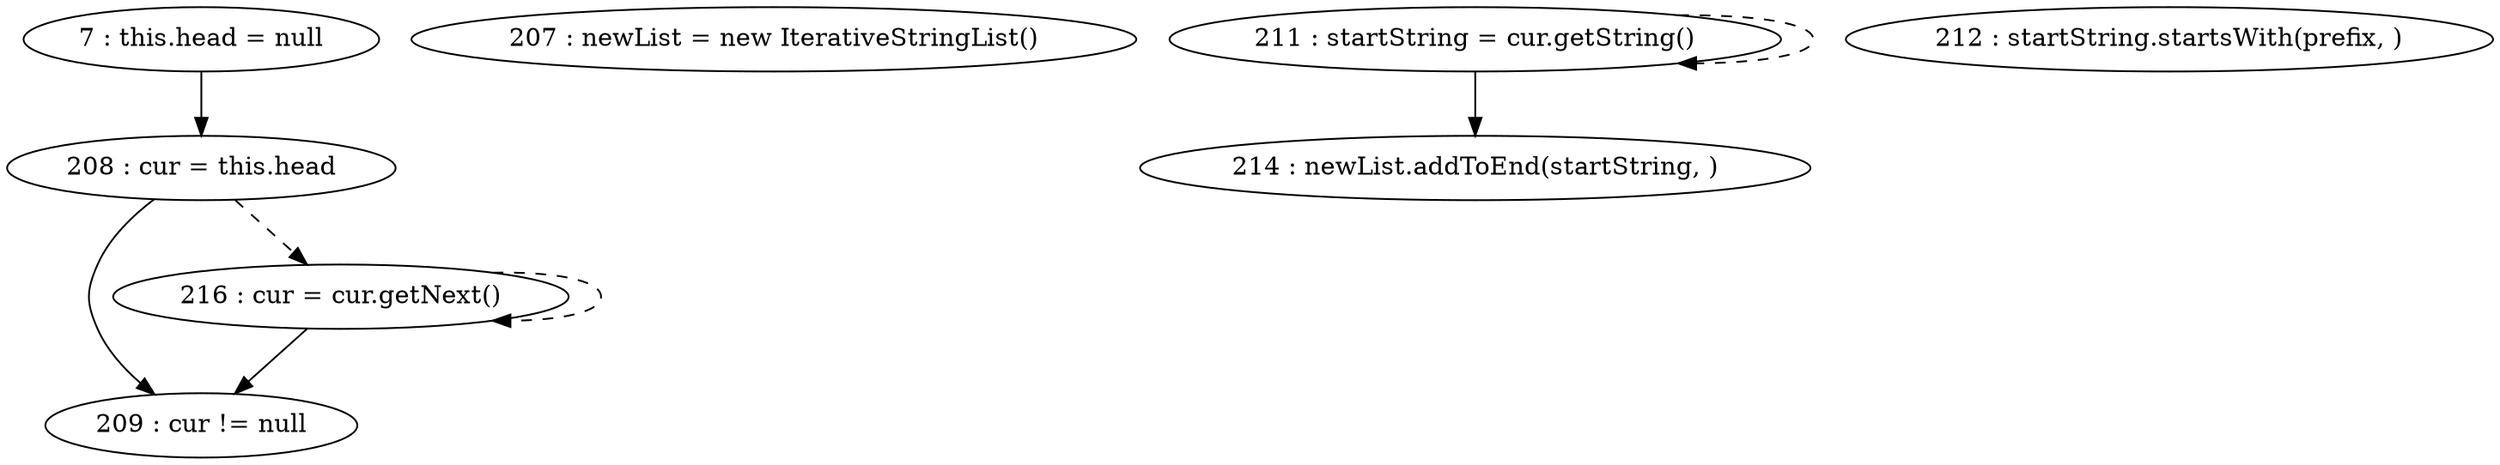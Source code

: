 digraph G {
"7 : this.head = null"
"7 : this.head = null" -> "208 : cur = this.head"
"207 : newList = new IterativeStringList()"
"208 : cur = this.head"
"208 : cur = this.head" -> "209 : cur != null"
"208 : cur = this.head" -> "216 : cur = cur.getNext()" [style=dashed]
"209 : cur != null"
"211 : startString = cur.getString()"
"211 : startString = cur.getString()" -> "214 : newList.addToEnd(startString, )"
"211 : startString = cur.getString()" -> "211 : startString = cur.getString()" [style=dashed]
"212 : startString.startsWith(prefix, )"
"214 : newList.addToEnd(startString, )"
"216 : cur = cur.getNext()"
"216 : cur = cur.getNext()" -> "209 : cur != null"
"216 : cur = cur.getNext()" -> "216 : cur = cur.getNext()" [style=dashed]
"209 : cur != null"
}